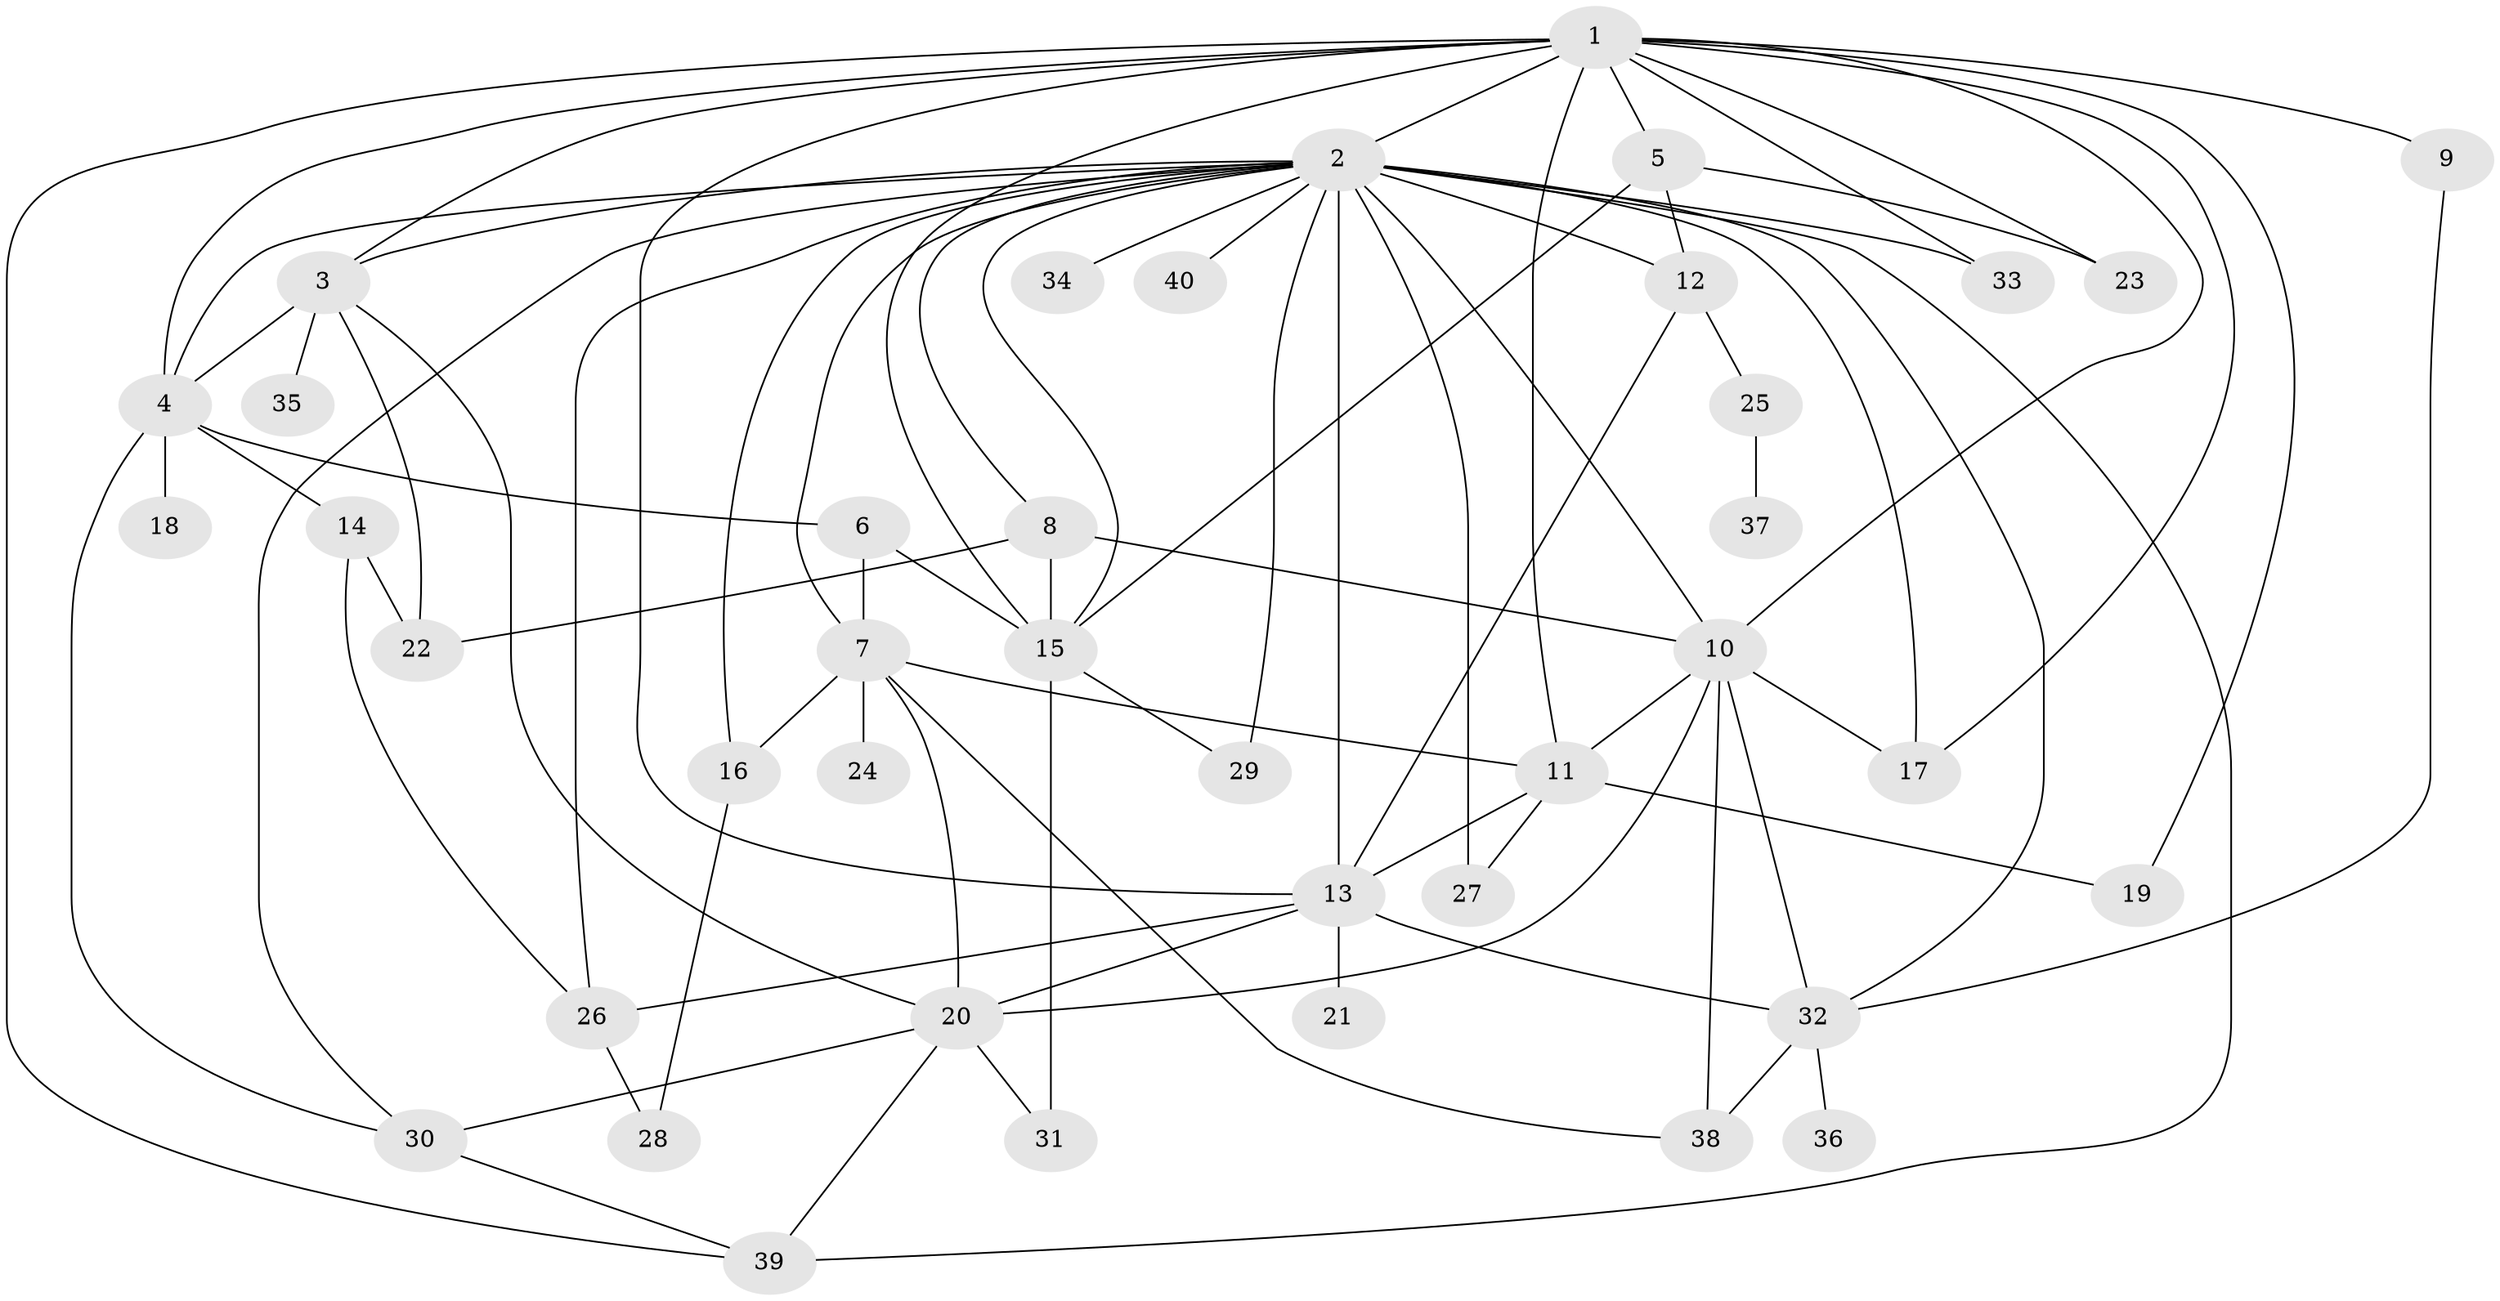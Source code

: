 // original degree distribution, {20: 0.007518796992481203, 35: 0.007518796992481203, 8: 0.022556390977443608, 15: 0.007518796992481203, 6: 0.045112781954887216, 4: 0.08270676691729323, 3: 0.07518796992481203, 1: 0.47368421052631576, 7: 0.007518796992481203, 2: 0.21804511278195488, 5: 0.03759398496240601, 9: 0.007518796992481203, 10: 0.007518796992481203}
// Generated by graph-tools (version 1.1) at 2025/50/03/04/25 22:50:04]
// undirected, 40 vertices, 82 edges
graph export_dot {
  node [color=gray90,style=filled];
  1;
  2;
  3;
  4;
  5;
  6;
  7;
  8;
  9;
  10;
  11;
  12;
  13;
  14;
  15;
  16;
  17;
  18;
  19;
  20;
  21;
  22;
  23;
  24;
  25;
  26;
  27;
  28;
  29;
  30;
  31;
  32;
  33;
  34;
  35;
  36;
  37;
  38;
  39;
  40;
  1 -- 2 [weight=1.0];
  1 -- 3 [weight=1.0];
  1 -- 4 [weight=1.0];
  1 -- 5 [weight=1.0];
  1 -- 9 [weight=1.0];
  1 -- 10 [weight=1.0];
  1 -- 11 [weight=2.0];
  1 -- 13 [weight=1.0];
  1 -- 15 [weight=1.0];
  1 -- 17 [weight=1.0];
  1 -- 19 [weight=1.0];
  1 -- 23 [weight=2.0];
  1 -- 33 [weight=1.0];
  1 -- 39 [weight=1.0];
  2 -- 3 [weight=1.0];
  2 -- 4 [weight=1.0];
  2 -- 7 [weight=1.0];
  2 -- 8 [weight=1.0];
  2 -- 10 [weight=1.0];
  2 -- 12 [weight=1.0];
  2 -- 13 [weight=13.0];
  2 -- 15 [weight=1.0];
  2 -- 16 [weight=1.0];
  2 -- 17 [weight=1.0];
  2 -- 26 [weight=1.0];
  2 -- 27 [weight=2.0];
  2 -- 29 [weight=2.0];
  2 -- 30 [weight=1.0];
  2 -- 32 [weight=1.0];
  2 -- 33 [weight=3.0];
  2 -- 34 [weight=1.0];
  2 -- 39 [weight=1.0];
  2 -- 40 [weight=1.0];
  3 -- 4 [weight=1.0];
  3 -- 20 [weight=1.0];
  3 -- 22 [weight=1.0];
  3 -- 35 [weight=1.0];
  4 -- 6 [weight=1.0];
  4 -- 14 [weight=8.0];
  4 -- 18 [weight=1.0];
  4 -- 30 [weight=1.0];
  5 -- 12 [weight=1.0];
  5 -- 15 [weight=1.0];
  5 -- 23 [weight=1.0];
  6 -- 7 [weight=1.0];
  6 -- 15 [weight=1.0];
  7 -- 11 [weight=1.0];
  7 -- 16 [weight=1.0];
  7 -- 20 [weight=1.0];
  7 -- 24 [weight=1.0];
  7 -- 38 [weight=1.0];
  8 -- 10 [weight=1.0];
  8 -- 15 [weight=1.0];
  8 -- 22 [weight=1.0];
  9 -- 32 [weight=1.0];
  10 -- 11 [weight=1.0];
  10 -- 17 [weight=1.0];
  10 -- 20 [weight=1.0];
  10 -- 32 [weight=2.0];
  10 -- 38 [weight=1.0];
  11 -- 13 [weight=1.0];
  11 -- 19 [weight=1.0];
  11 -- 27 [weight=1.0];
  12 -- 13 [weight=1.0];
  12 -- 25 [weight=2.0];
  13 -- 20 [weight=2.0];
  13 -- 21 [weight=4.0];
  13 -- 26 [weight=1.0];
  13 -- 32 [weight=1.0];
  14 -- 22 [weight=1.0];
  14 -- 26 [weight=1.0];
  15 -- 29 [weight=1.0];
  15 -- 31 [weight=1.0];
  16 -- 28 [weight=1.0];
  20 -- 30 [weight=1.0];
  20 -- 31 [weight=1.0];
  20 -- 39 [weight=1.0];
  25 -- 37 [weight=1.0];
  26 -- 28 [weight=1.0];
  30 -- 39 [weight=1.0];
  32 -- 36 [weight=1.0];
  32 -- 38 [weight=1.0];
}
